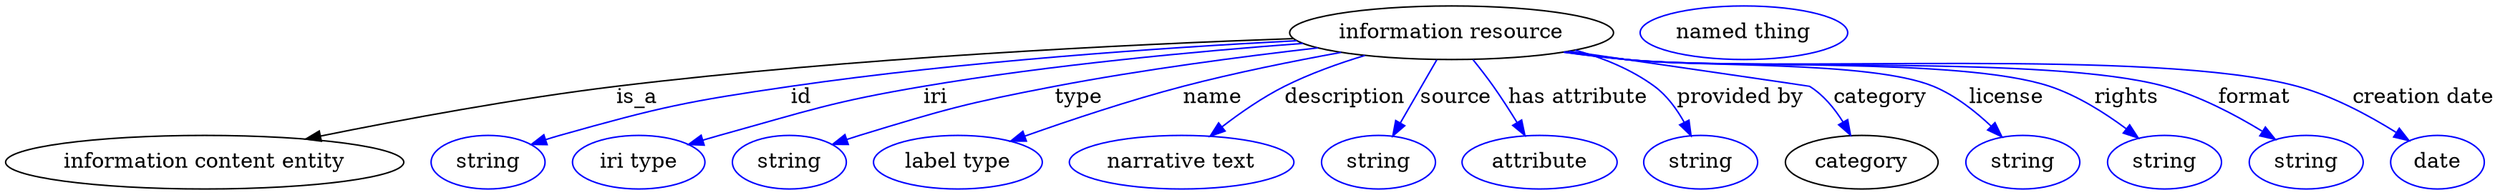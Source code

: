 digraph {
	graph [bb="0,0,1363.3,123"];
	node [label="\N"];
	"information resource"	[height=0.5,
		label="information resource",
		pos="790.34,105",
		width=2.3651];
	"information content entity"	[height=0.5,
		pos="103.34,18",
		width=2.8706];
	"information resource" -> "information content entity"	[label=is_a,
		lp="339.34,61.5",
		pos="e,157.95,33.437 706.9,101.27 614.07,97.401 459.83,88.488 328.34,69 273.69,60.901 212.55,46.995 167.81,35.902"];
	id	[color=blue,
		height=0.5,
		label=string,
		pos="255.34,18",
		width=0.84854];
	"information resource" -> id	[color=blue,
		label=id,
		lp="431.84,61.5",
		pos="e,278.8,29.684 708.91,99.697 634.83,94.948 522.68,85.668 426.34,69 367.18,58.764 352.25,55.133 295.34,36 292.96,35.2 290.53,34.322 \
288.09,33.398",
		style=solid];
	iri	[color=blue,
		height=0.5,
		label="iri type",
		pos="340.34,18",
		width=1.011];
	"information resource" -> iri	[color=blue,
		label=iri,
		lp="507.84,61.5",
		pos="e,368.3,29.977 711.92,97.85 653.49,92.459 571.94,83.226 501.34,69 448.8,58.412 436.23,52.82 385.34,36 382.91,35.197 380.42,34.344 \
377.92,33.462",
		style=solid];
	type	[color=blue,
		height=0.5,
		label=string,
		pos="425.34,18",
		width=0.84854];
	"information resource" -> type	[color=blue,
		label=type,
		lp="587.34,61.5",
		pos="e,448.86,29.505 719.69,94.861 677.52,88.821 623.06,79.994 575.34,69 525.6,57.542 513.35,53.342 465.34,36 462.98,35.148 460.56,34.23 \
458.13,33.278",
		style=solid];
	name	[color=blue,
		height=0.5,
		label="label type",
		pos="519.34,18",
		width=1.2638];
	"information resource" -> name	[color=blue,
		label=name,
		lp="660.84,61.5",
		pos="e,548.45,31.909 731.97,91.883 705.31,85.848 673.48,77.93 645.34,69 615.44,59.51 582.51,46.346 557.82,35.907",
		style=solid];
	description	[color=blue,
		height=0.5,
		label="narrative text",
		pos="640.34,18",
		width=1.6068];
	"information resource" -> description	[color=blue,
		label=description,
		lp="731.84,61.5",
		pos="e,657.4,35.447 745.61,89.527 731.04,84.005 715.09,77.067 701.34,69 688.54,61.489 675.65,51.377 665.03,42.212",
		style=solid];
	source	[color=blue,
		height=0.5,
		label=string,
		pos="746.34,18",
		width=0.84854];
	"information resource" -> source	[color=blue,
		label=source,
		lp="789.34,61.5",
		pos="e,754.78,35.31 781.44,86.799 775.11,74.58 766.52,57.976 759.42,44.257",
		style=solid];
	"has attribute"	[color=blue,
		height=0.5,
		label=attribute,
		pos="835.34,18",
		width=1.1193];
	"information resource" -> "has attribute"	[color=blue,
		label="has attribute",
		lp="852.84,61.5",
		pos="e,827.72,35.861 800.92,87.093 804.36,81.409 808.12,74.99 811.34,69 815.5,61.285 819.73,52.737 823.46,44.923",
		style=solid];
	"provided by"	[color=blue,
		height=0.5,
		label=string,
		pos="924.34,18",
		width=0.84854];
	"information resource" -> "provided by"	[color=blue,
		label="provided by",
		lp="937.34,61.5",
		pos="e,916.65,35.451 846.17,91.394 861.5,86.162 877.43,78.918 890.34,69 898.87,62.449 906.01,53.137 911.52,44.321",
		style=solid];
	category	[height=0.5,
		pos="1013.3,18",
		width=1.1374];
	"information resource" -> category	[color=blue,
		label=category,
		lp="1014.8,61.5",
		pos="e,1004.4,36.03 852.66,92.675 904.98,83.086 971.66,70.639 974.34,69 984.17,63 992.47,53.559 998.86,44.488",
		style=solid];
	license	[color=blue,
		height=0.5,
		label=string,
		pos="1102.3,18",
		width=0.84854];
	"information resource" -> license	[color=blue,
		label=license,
		lp="1085.3,61.5",
		pos="e,1088.7,34.45 851.18,92.398 862.19,90.468 873.59,88.582 884.34,87 954.26,76.706 977.36,96.789 1042.3,69 1057,62.737 1070.8,51.691 \
1081.5,41.573",
		style=solid];
	rights	[color=blue,
		height=0.5,
		label=string,
		pos="1181.3,18",
		width=0.84854];
	"information resource" -> rights	[color=blue,
		label=rights,
		lp="1152.8,61.5",
		pos="e,1165.3,33.662 850.38,92.231 861.63,90.284 873.32,88.435 884.34,87 983.38,74.097 1014.2,102.34 1108.3,69 1126.3,62.63 1144,50.669 \
1157.5,40.043",
		style=solid];
	format	[color=blue,
		height=0.5,
		label=string,
		pos="1260.3,18",
		width=0.84854];
	"information resource" -> format	[color=blue,
		label=format,
		lp="1224.8,61.5",
		pos="e,1242.2,32.576 850.11,92.114 861.44,90.166 873.23,88.348 884.34,87 1011.7,71.562 1049.4,105.62 1172.3,69 1194.4,62.438 1216.9,49.532 \
1233.6,38.476",
		style=solid];
	"creation date"	[color=blue,
		height=0.5,
		label=date,
		pos="1336.3,18",
		width=0.75];
	"information resource" -> "creation date"	[color=blue,
		label="creation date",
		lp="1315.3,61.5",
		pos="e,1319,31.961 849.84,92.041 861.25,90.087 873.14,88.285 884.34,87 964.58,77.794 1169.7,91.374 1247.3,69 1270.3,62.394 1293.7,48.921 \
1310.7,37.623",
		style=solid];
	"named thing_category"	[color=blue,
		height=0.5,
		label="named thing",
		pos="948.34,105",
		width=1.5346];
}
